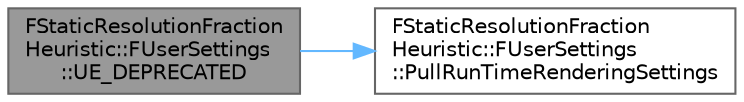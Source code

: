 digraph "FStaticResolutionFractionHeuristic::FUserSettings::UE_DEPRECATED"
{
 // INTERACTIVE_SVG=YES
 // LATEX_PDF_SIZE
  bgcolor="transparent";
  edge [fontname=Helvetica,fontsize=10,labelfontname=Helvetica,labelfontsize=10];
  node [fontname=Helvetica,fontsize=10,shape=box,height=0.2,width=0.4];
  rankdir="LR";
  Node1 [id="Node000001",label="FStaticResolutionFraction\lHeuristic::FUserSettings\l::UE_DEPRECATED",height=0.2,width=0.4,color="gray40", fillcolor="grey60", style="filled", fontcolor="black",tooltip=" "];
  Node1 -> Node2 [id="edge1_Node000001_Node000002",color="steelblue1",style="solid",tooltip=" "];
  Node2 [id="Node000002",label="FStaticResolutionFraction\lHeuristic::FUserSettings\l::PullRunTimeRenderingSettings",height=0.2,width=0.4,color="grey40", fillcolor="white", style="filled",URL="$db/d9c/structFStaticResolutionFractionHeuristic_1_1FUserSettings.html#af341384114066867f91f9c9fe69a18d1",tooltip="Pulls the user settings from the gameplay runtime cvars."];
}
